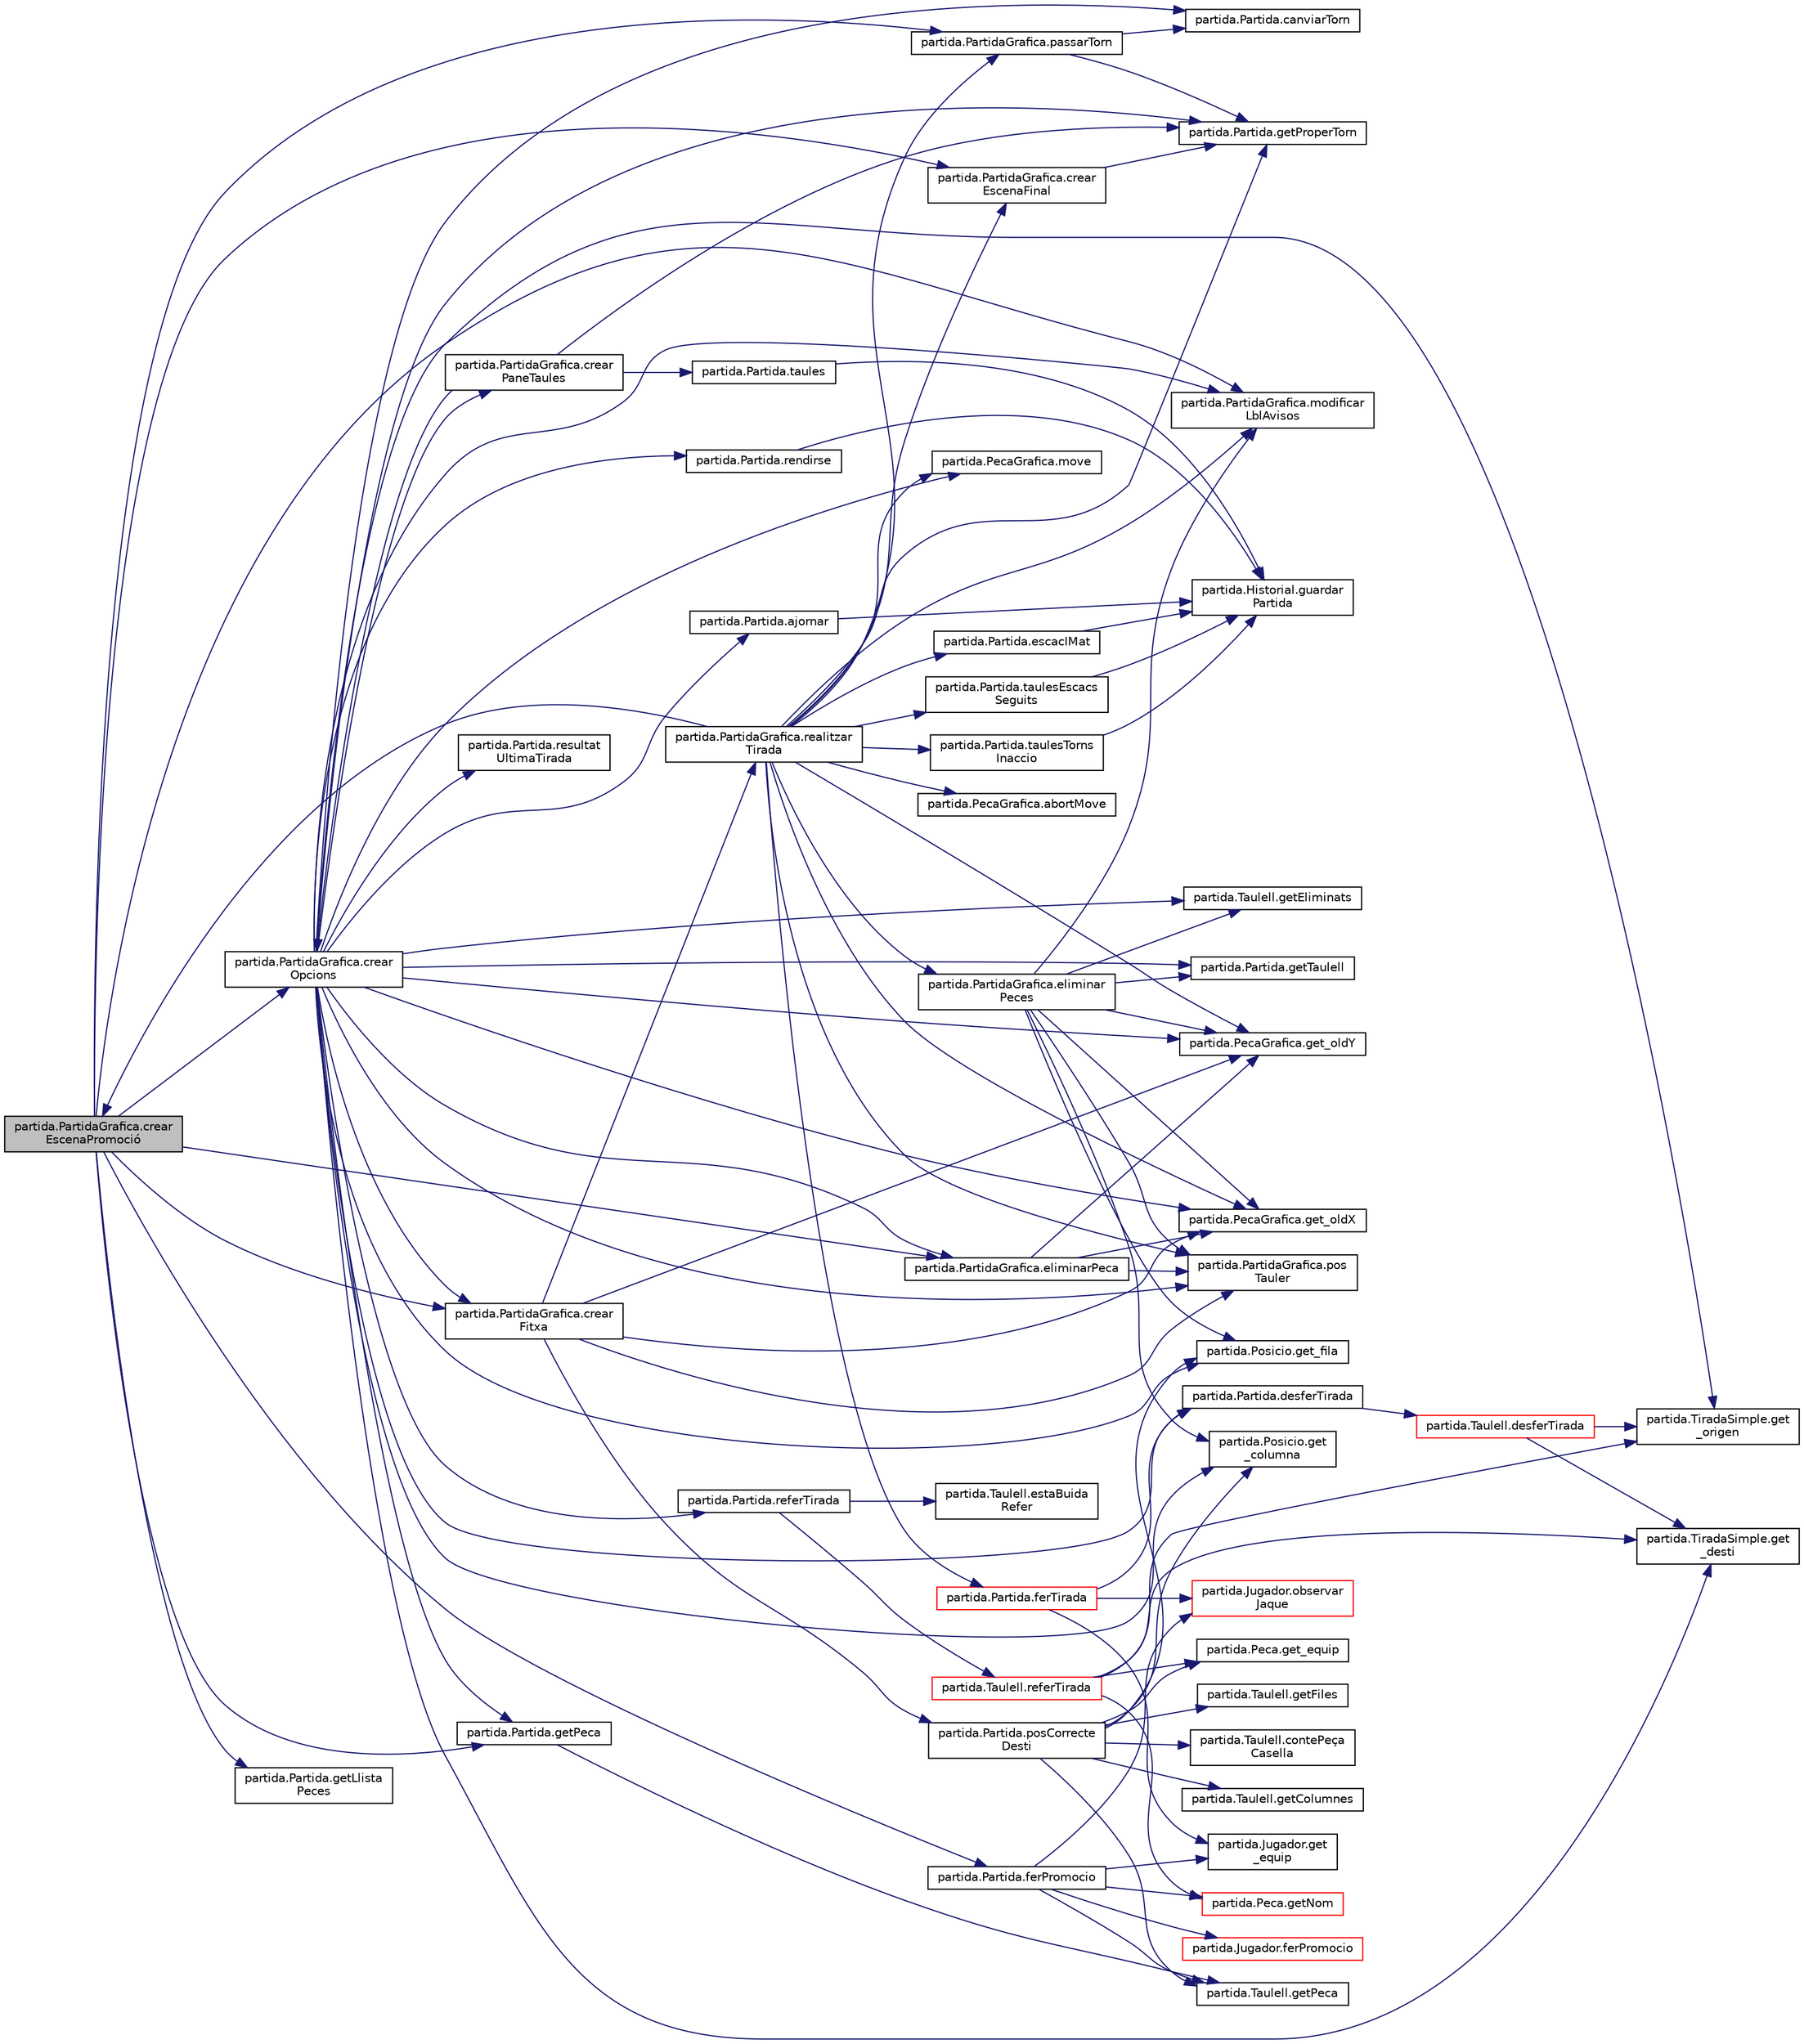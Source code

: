 digraph "partida.PartidaGrafica.crearEscenaPromoció"
{
 // LATEX_PDF_SIZE
  edge [fontname="Helvetica",fontsize="10",labelfontname="Helvetica",labelfontsize="10"];
  node [fontname="Helvetica",fontsize="10",shape=record];
  rankdir="LR";
  Node1 [label="partida.PartidaGrafica.crear\lEscenaPromoció",height=0.2,width=0.4,color="black", fillcolor="grey75", style="filled", fontcolor="black",tooltip="Crea panell per fer la promoció"];
  Node1 -> Node2 [color="midnightblue",fontsize="10",style="solid"];
  Node2 [label="partida.PartidaGrafica.crear\lEscenaFinal",height=0.2,width=0.4,color="black", fillcolor="white", style="filled",URL="$classpartida_1_1_partida_grafica.html#a0e0ec498d646119a1755066e3e8200de",tooltip="Crea l'escena final de la partida quan un jugador guanya."];
  Node2 -> Node3 [color="midnightblue",fontsize="10",style="solid"];
  Node3 [label="partida.Partida.getProperTorn",height=0.2,width=0.4,color="black", fillcolor="white", style="filled",URL="$classpartida_1_1_partida.html#a09df5b78e01c3687f8ee7c2d05c8f0a7",tooltip="Torn del proper jugador, BLANQUES o NEGRES."];
  Node1 -> Node4 [color="midnightblue",fontsize="10",style="solid"];
  Node4 [label="partida.PartidaGrafica.crear\lFitxa",height=0.2,width=0.4,color="black", fillcolor="white", style="filled",URL="$classpartida_1_1_partida_grafica.html#ad79e50c713a3e043355a0f20f9cc5cea",tooltip="Crea la fitxa gràfica que anirà al taulell gràfic."];
  Node4 -> Node5 [color="midnightblue",fontsize="10",style="solid"];
  Node5 [label="partida.PecaGrafica.get_oldX",height=0.2,width=0.4,color="black", fillcolor="white", style="filled",URL="$classpartida_1_1_peca_grafica.html#a1584b799e9fa415ca81e6de6b2a96f5c",tooltip="Posició x de la Peça."];
  Node4 -> Node6 [color="midnightblue",fontsize="10",style="solid"];
  Node6 [label="partida.PecaGrafica.get_oldY",height=0.2,width=0.4,color="black", fillcolor="white", style="filled",URL="$classpartida_1_1_peca_grafica.html#a000a86424d3a4ed7a2bf1ff63b18e74d",tooltip="Posició y de la Peça."];
  Node4 -> Node7 [color="midnightblue",fontsize="10",style="solid"];
  Node7 [label="partida.Partida.posCorrecte\lDesti",height=0.2,width=0.4,color="black", fillcolor="white", style="filled",URL="$classpartida_1_1_partida.html#a699fa277cbb8ee7ecda2f6febf06b2df",tooltip="Comprova si la posició selecionada al destí és correcte."];
  Node7 -> Node8 [color="midnightblue",fontsize="10",style="solid"];
  Node8 [label="partida.Taulell.contePeça\lCasella",height=0.2,width=0.4,color="black", fillcolor="white", style="filled",URL="$classpartida_1_1_taulell.html#a92e92d8c4846fda13d15a0393019faaf",tooltip="Comprova si a la posicio entrada hi ha un peça al taulell."];
  Node7 -> Node9 [color="midnightblue",fontsize="10",style="solid"];
  Node9 [label="partida.Posicio.get\l_columna",height=0.2,width=0.4,color="black", fillcolor="white", style="filled",URL="$classpartida_1_1_posicio.html#a267f9e1db4052bbdf4cbdf15afde97e7",tooltip="Columna."];
  Node7 -> Node10 [color="midnightblue",fontsize="10",style="solid"];
  Node10 [label="partida.Peca.get_equip",height=0.2,width=0.4,color="black", fillcolor="white", style="filled",URL="$classpartida_1_1_peca.html#acf746f82f289a4a6b9c13f518df1fe6b",tooltip="Equip."];
  Node7 -> Node11 [color="midnightblue",fontsize="10",style="solid"];
  Node11 [label="partida.Posicio.get_fila",height=0.2,width=0.4,color="black", fillcolor="white", style="filled",URL="$classpartida_1_1_posicio.html#afd3e4dfc10d7a4ce1587ebc641cbbee5",tooltip="Fila."];
  Node7 -> Node12 [color="midnightblue",fontsize="10",style="solid"];
  Node12 [label="partida.Taulell.getColumnes",height=0.2,width=0.4,color="black", fillcolor="white", style="filled",URL="$classpartida_1_1_taulell.html#a8d2fde063ab0243cad4dd814e8222728",tooltip="Nombre de columnes."];
  Node7 -> Node13 [color="midnightblue",fontsize="10",style="solid"];
  Node13 [label="partida.Taulell.getFiles",height=0.2,width=0.4,color="black", fillcolor="white", style="filled",URL="$classpartida_1_1_taulell.html#a1b48b7386a78790ba4340c71574b1b14",tooltip="Nombre de files."];
  Node7 -> Node14 [color="midnightblue",fontsize="10",style="solid"];
  Node14 [label="partida.Taulell.getPeca",height=0.2,width=0.4,color="black", fillcolor="white", style="filled",URL="$classpartida_1_1_taulell.html#a4b161ff5085972632d42fd39a6404af9",tooltip="retorna la peça que hi ha a la posicio p"];
  Node4 -> Node15 [color="midnightblue",fontsize="10",style="solid"];
  Node15 [label="partida.PartidaGrafica.pos\lTauler",height=0.2,width=0.4,color="black", fillcolor="white", style="filled",URL="$classpartida_1_1_partida_grafica.html#ac2e4eeec65c2ed97c1906157e4f8cdb2",tooltip="Calcula la posició al taulell gràfic."];
  Node4 -> Node16 [color="midnightblue",fontsize="10",style="solid"];
  Node16 [label="partida.PartidaGrafica.realitzar\lTirada",height=0.2,width=0.4,color="black", fillcolor="white", style="filled",URL="$classpartida_1_1_partida_grafica.html#acb4c99e7ee645483ab9f9955d320b117",tooltip="Realitza una tirada."];
  Node16 -> Node17 [color="midnightblue",fontsize="10",style="solid"];
  Node17 [label="partida.PecaGrafica.abortMove",height=0.2,width=0.4,color="black", fillcolor="white", style="filled",URL="$classpartida_1_1_peca_grafica.html#adaaca69f97c7dbd1a8e7c7f8c0c977a8",tooltip="Cancela un moviment, recoloca les posicions inicials de la Peça gràfica."];
  Node16 -> Node2 [color="midnightblue",fontsize="10",style="solid"];
  Node16 -> Node1 [color="midnightblue",fontsize="10",style="solid"];
  Node16 -> Node18 [color="midnightblue",fontsize="10",style="solid"];
  Node18 [label="partida.PartidaGrafica.eliminar\lPeces",height=0.2,width=0.4,color="black", fillcolor="white", style="filled",URL="$classpartida_1_1_partida_grafica.html#a48b17dbb8a97287ded8b22e864bcf719",tooltip="S'eliminen les peces que han mort en la tirada."];
  Node18 -> Node9 [color="midnightblue",fontsize="10",style="solid"];
  Node18 -> Node11 [color="midnightblue",fontsize="10",style="solid"];
  Node18 -> Node5 [color="midnightblue",fontsize="10",style="solid"];
  Node18 -> Node6 [color="midnightblue",fontsize="10",style="solid"];
  Node18 -> Node19 [color="midnightblue",fontsize="10",style="solid"];
  Node19 [label="partida.Taulell.getEliminats",height=0.2,width=0.4,color="black", fillcolor="white", style="filled",URL="$classpartida_1_1_taulell.html#acf90f9d6e091e7d8114b63f2bd1862fd",tooltip="Llista de Peces eliminades."];
  Node18 -> Node20 [color="midnightblue",fontsize="10",style="solid"];
  Node20 [label="partida.Partida.getTaulell",height=0.2,width=0.4,color="black", fillcolor="white", style="filled",URL="$classpartida_1_1_partida.html#a5ceb0c9a529cf7b271c0764d62bd6400",tooltip="Taulell."];
  Node18 -> Node21 [color="midnightblue",fontsize="10",style="solid"];
  Node21 [label="partida.PartidaGrafica.modificar\lLblAvisos",height=0.2,width=0.4,color="black", fillcolor="white", style="filled",URL="$classpartida_1_1_partida_grafica.html#ad83e144e7d5ba795b7fb3f4f594370e4",tooltip="Modifica els avisos per l'usuari."];
  Node18 -> Node15 [color="midnightblue",fontsize="10",style="solid"];
  Node16 -> Node22 [color="midnightblue",fontsize="10",style="solid"];
  Node22 [label="partida.Partida.escacIMat",height=0.2,width=0.4,color="black", fillcolor="white", style="filled",URL="$classpartida_1_1_partida.html#ac3b4f9a977f152e41acaaaa4eb92d626",tooltip="Acció de guanyar la partida."];
  Node22 -> Node23 [color="midnightblue",fontsize="10",style="solid"];
  Node23 [label="partida.Historial.guardar\lPartida",height=0.2,width=0.4,color="black", fillcolor="white", style="filled",URL="$classpartida_1_1_historial.html#a3c33d507e2b7939e293d2e31ca69b6ed",tooltip="Partida guardad en un Fitxer i el valor del Resultat."];
  Node16 -> Node24 [color="midnightblue",fontsize="10",style="solid"];
  Node24 [label="partida.Partida.ferTirada",height=0.2,width=0.4,color="red", fillcolor="white", style="filled",URL="$classpartida_1_1_partida.html#a7cf55f1cf2593fc89ce8f6bd26d14ad7",tooltip="Funció principal del programa: realitza una tirada un jugador."];
  Node24 -> Node25 [color="midnightblue",fontsize="10",style="solid"];
  Node25 [label="partida.Partida.desferTirada",height=0.2,width=0.4,color="black", fillcolor="white", style="filled",URL="$classpartida_1_1_partida.html#a13f42a2dd7e8619b7d0fef296b587458",tooltip="Desfem l'última tirada."];
  Node25 -> Node26 [color="midnightblue",fontsize="10",style="solid"];
  Node26 [label="partida.Taulell.desferTirada",height=0.2,width=0.4,color="red", fillcolor="white", style="filled",URL="$classpartida_1_1_taulell.html#a48a9253f10ef386042de713c540c842d",tooltip="desfa la tirada que li entren"];
  Node26 -> Node29 [color="midnightblue",fontsize="10",style="solid"];
  Node29 [label="partida.TiradaSimple.get\l_desti",height=0.2,width=0.4,color="black", fillcolor="white", style="filled",URL="$classpartida_1_1_tirada_simple.html#aaa98451448fe6aca2bf914e36fead1e6",tooltip="Destí"];
  Node26 -> Node31 [color="midnightblue",fontsize="10",style="solid"];
  Node31 [label="partida.TiradaSimple.get\l_origen",height=0.2,width=0.4,color="black", fillcolor="white", style="filled",URL="$classpartida_1_1_tirada_simple.html#ac67b65ec5021b314961fc232949bc680",tooltip="Origen."];
  Node24 -> Node65 [color="midnightblue",fontsize="10",style="solid"];
  Node65 [label="partida.Jugador.get\l_equip",height=0.2,width=0.4,color="black", fillcolor="white", style="filled",URL="$classpartida_1_1_jugador.html#aee630e1643bcb1e8ff96422401b3b2f2",tooltip="Equip."];
  Node24 -> Node66 [color="midnightblue",fontsize="10",style="solid"];
  Node66 [label="partida.Jugador.observar\lJaque",height=0.2,width=0.4,color="red", fillcolor="white", style="filled",URL="$classpartida_1_1_jugador.html#ac53fa68761b50599ea909693e303f659",tooltip="Comprova si hi ha un jaque i si hi ha escac i mat."];
  Node16 -> Node5 [color="midnightblue",fontsize="10",style="solid"];
  Node16 -> Node6 [color="midnightblue",fontsize="10",style="solid"];
  Node16 -> Node3 [color="midnightblue",fontsize="10",style="solid"];
  Node16 -> Node21 [color="midnightblue",fontsize="10",style="solid"];
  Node16 -> Node80 [color="midnightblue",fontsize="10",style="solid"];
  Node80 [label="partida.PecaGrafica.move",height=0.2,width=0.4,color="black", fillcolor="white", style="filled",URL="$classpartida_1_1_peca_grafica.html#ad9a2e9ef23ef6266f923622059f1c1e9",tooltip=" "];
  Node16 -> Node81 [color="midnightblue",fontsize="10",style="solid"];
  Node81 [label="partida.PartidaGrafica.passarTorn",height=0.2,width=0.4,color="black", fillcolor="white", style="filled",URL="$classpartida_1_1_partida_grafica.html#a498453415ffc2f57ca641ab27a595319",tooltip="Es passa de torn."];
  Node81 -> Node82 [color="midnightblue",fontsize="10",style="solid"];
  Node82 [label="partida.Partida.canviarTorn",height=0.2,width=0.4,color="black", fillcolor="white", style="filled",URL="$classpartida_1_1_partida.html#ac108efb5ae0738ca71b8638267cd137e",tooltip="Canvia de torn."];
  Node81 -> Node3 [color="midnightblue",fontsize="10",style="solid"];
  Node16 -> Node15 [color="midnightblue",fontsize="10",style="solid"];
  Node16 -> Node83 [color="midnightblue",fontsize="10",style="solid"];
  Node83 [label="partida.Partida.taulesEscacs\lSeguits",height=0.2,width=0.4,color="black", fillcolor="white", style="filled",URL="$classpartida_1_1_partida.html#a212ecf36067cf2dfb2682f4e37185b8f",tooltip="Acció de empatar la partida, han passat una quantitat de torns amb escacs seguits."];
  Node83 -> Node23 [color="midnightblue",fontsize="10",style="solid"];
  Node16 -> Node84 [color="midnightblue",fontsize="10",style="solid"];
  Node84 [label="partida.Partida.taulesTorns\lInaccio",height=0.2,width=0.4,color="black", fillcolor="white", style="filled",URL="$classpartida_1_1_partida.html#a407b9505ea10023fb8c17e02c5f560ad",tooltip="Acció de empatar la partida, han passat una quantitat de torns sense que es mati cap peça."];
  Node84 -> Node23 [color="midnightblue",fontsize="10",style="solid"];
  Node1 -> Node85 [color="midnightblue",fontsize="10",style="solid"];
  Node85 [label="partida.PartidaGrafica.crear\lOpcions",height=0.2,width=0.4,color="black", fillcolor="white", style="filled",URL="$classpartida_1_1_partida_grafica.html#adba25a1c270fb61aadd0c60b50569e0c",tooltip="Crea les opcions que es podran fer durant la partida."];
  Node85 -> Node86 [color="midnightblue",fontsize="10",style="solid"];
  Node86 [label="partida.Partida.ajornar",height=0.2,width=0.4,color="black", fillcolor="white", style="filled",URL="$classpartida_1_1_partida.html#a23c1af22e4f7d02004d2e68809728666",tooltip="Acció d'ajornar la partida."];
  Node86 -> Node23 [color="midnightblue",fontsize="10",style="solid"];
  Node85 -> Node82 [color="midnightblue",fontsize="10",style="solid"];
  Node85 -> Node4 [color="midnightblue",fontsize="10",style="solid"];
  Node85 -> Node87 [color="midnightblue",fontsize="10",style="solid"];
  Node87 [label="partida.PartidaGrafica.crear\lPaneTaules",height=0.2,width=0.4,color="black", fillcolor="white", style="filled",URL="$classpartida_1_1_partida_grafica.html#a5d30947acec27f26fe79c92f36ef7efc",tooltip="Crea un panell per acceptar/declinar les taules un cop s'han demanat."];
  Node87 -> Node85 [color="midnightblue",fontsize="10",style="solid"];
  Node87 -> Node3 [color="midnightblue",fontsize="10",style="solid"];
  Node87 -> Node88 [color="midnightblue",fontsize="10",style="solid"];
  Node88 [label="partida.Partida.taules",height=0.2,width=0.4,color="black", fillcolor="white", style="filled",URL="$classpartida_1_1_partida.html#a2c9c0e775e9145e914a3e28b282a42e4",tooltip="Acció de empatar la partida, cada jugador ho pot decidir en el seu torn i l'altre hi ha d'estar d'aco..."];
  Node88 -> Node23 [color="midnightblue",fontsize="10",style="solid"];
  Node85 -> Node25 [color="midnightblue",fontsize="10",style="solid"];
  Node85 -> Node89 [color="midnightblue",fontsize="10",style="solid"];
  Node89 [label="partida.PartidaGrafica.eliminarPeca",height=0.2,width=0.4,color="black", fillcolor="white", style="filled",URL="$classpartida_1_1_partida_grafica.html#a1dc50141df65e823d704c335fa522383",tooltip="S'elimina una peça gràfica del taulell."];
  Node89 -> Node5 [color="midnightblue",fontsize="10",style="solid"];
  Node89 -> Node6 [color="midnightblue",fontsize="10",style="solid"];
  Node89 -> Node15 [color="midnightblue",fontsize="10",style="solid"];
  Node85 -> Node9 [color="midnightblue",fontsize="10",style="solid"];
  Node85 -> Node29 [color="midnightblue",fontsize="10",style="solid"];
  Node85 -> Node11 [color="midnightblue",fontsize="10",style="solid"];
  Node85 -> Node5 [color="midnightblue",fontsize="10",style="solid"];
  Node85 -> Node6 [color="midnightblue",fontsize="10",style="solid"];
  Node85 -> Node31 [color="midnightblue",fontsize="10",style="solid"];
  Node85 -> Node19 [color="midnightblue",fontsize="10",style="solid"];
  Node85 -> Node90 [color="midnightblue",fontsize="10",style="solid"];
  Node90 [label="partida.Partida.getPeca",height=0.2,width=0.4,color="black", fillcolor="white", style="filled",URL="$classpartida_1_1_partida.html#a8539c42b89a176b01facf41d655ab4e1",tooltip="Peça de la posició p."];
  Node90 -> Node14 [color="midnightblue",fontsize="10",style="solid"];
  Node85 -> Node3 [color="midnightblue",fontsize="10",style="solid"];
  Node85 -> Node20 [color="midnightblue",fontsize="10",style="solid"];
  Node85 -> Node21 [color="midnightblue",fontsize="10",style="solid"];
  Node85 -> Node80 [color="midnightblue",fontsize="10",style="solid"];
  Node85 -> Node15 [color="midnightblue",fontsize="10",style="solid"];
  Node85 -> Node91 [color="midnightblue",fontsize="10",style="solid"];
  Node91 [label="partida.Partida.referTirada",height=0.2,width=0.4,color="black", fillcolor="white", style="filled",URL="$classpartida_1_1_partida.html#aaf696f10a85b6371e29cd8ebad55afec",tooltip="Refem l'última tirada."];
  Node91 -> Node92 [color="midnightblue",fontsize="10",style="solid"];
  Node92 [label="partida.Taulell.estaBuida\lRefer",height=0.2,width=0.4,color="black", fillcolor="white", style="filled",URL="$classpartida_1_1_taulell.html#ad829d49fc3d544d94144f6ad4e8e700b",tooltip="boolea que et diu si el _tiradesRefer esta buit o no"];
  Node91 -> Node93 [color="midnightblue",fontsize="10",style="solid"];
  Node93 [label="partida.Taulell.referTirada",height=0.2,width=0.4,color="red", fillcolor="white", style="filled",URL="$classpartida_1_1_taulell.html#a2adc26a7b1a5c1270710251eef03e356",tooltip="refem l'ultima jugada desfeta i guardem el resultat"];
  Node93 -> Node29 [color="midnightblue",fontsize="10",style="solid"];
  Node93 -> Node10 [color="midnightblue",fontsize="10",style="solid"];
  Node93 -> Node31 [color="midnightblue",fontsize="10",style="solid"];
  Node93 -> Node74 [color="midnightblue",fontsize="10",style="solid"];
  Node74 [label="partida.Peca.getNom",height=0.2,width=0.4,color="red", fillcolor="white", style="filled",URL="$classpartida_1_1_peca.html#a4961f25a80f488fd2c5c97ff15ceddeb",tooltip="Nom de la Peça."];
  Node85 -> Node96 [color="midnightblue",fontsize="10",style="solid"];
  Node96 [label="partida.Partida.rendirse",height=0.2,width=0.4,color="black", fillcolor="white", style="filled",URL="$classpartida_1_1_partida.html#ab55cd7eec6506a4b68e2e4382e17f96f",tooltip="Acció de perdre la partida, cada jugador ho pot decidir en el seu torn."];
  Node96 -> Node23 [color="midnightblue",fontsize="10",style="solid"];
  Node85 -> Node97 [color="midnightblue",fontsize="10",style="solid"];
  Node97 [label="partida.Partida.resultat\lUltimaTirada",height=0.2,width=0.4,color="black", fillcolor="white", style="filled",URL="$classpartida_1_1_partida.html#abb72ec2014f688c484cce4ad6dfd710d",tooltip=" "];
  Node1 -> Node89 [color="midnightblue",fontsize="10",style="solid"];
  Node1 -> Node98 [color="midnightblue",fontsize="10",style="solid"];
  Node98 [label="partida.Partida.ferPromocio",height=0.2,width=0.4,color="black", fillcolor="white", style="filled",URL="$classpartida_1_1_partida.html#a374be9645a67d840cd0e6743f20aa8b6",tooltip="Acció de promocionar una peça."];
  Node98 -> Node99 [color="midnightblue",fontsize="10",style="solid"];
  Node99 [label="partida.Jugador.ferPromocio",height=0.2,width=0.4,color="red", fillcolor="white", style="filled",URL="$classpartida_1_1_jugador.html#aa63b59ff8e6bb4b33bd0c0ee7dadb0a0",tooltip="canvia la peça que hi ha a la posicio pos per la peça pec"];
  Node98 -> Node65 [color="midnightblue",fontsize="10",style="solid"];
  Node98 -> Node74 [color="midnightblue",fontsize="10",style="solid"];
  Node98 -> Node14 [color="midnightblue",fontsize="10",style="solid"];
  Node98 -> Node66 [color="midnightblue",fontsize="10",style="solid"];
  Node1 -> Node101 [color="midnightblue",fontsize="10",style="solid"];
  Node101 [label="partida.Partida.getLlista\lPeces",height=0.2,width=0.4,color="black", fillcolor="white", style="filled",URL="$classpartida_1_1_partida.html#abe1a252702317d1bae6ae7d814528c67",tooltip="Obtenim la llista de peces de la Partida."];
  Node1 -> Node90 [color="midnightblue",fontsize="10",style="solid"];
  Node1 -> Node21 [color="midnightblue",fontsize="10",style="solid"];
  Node1 -> Node81 [color="midnightblue",fontsize="10",style="solid"];
}
